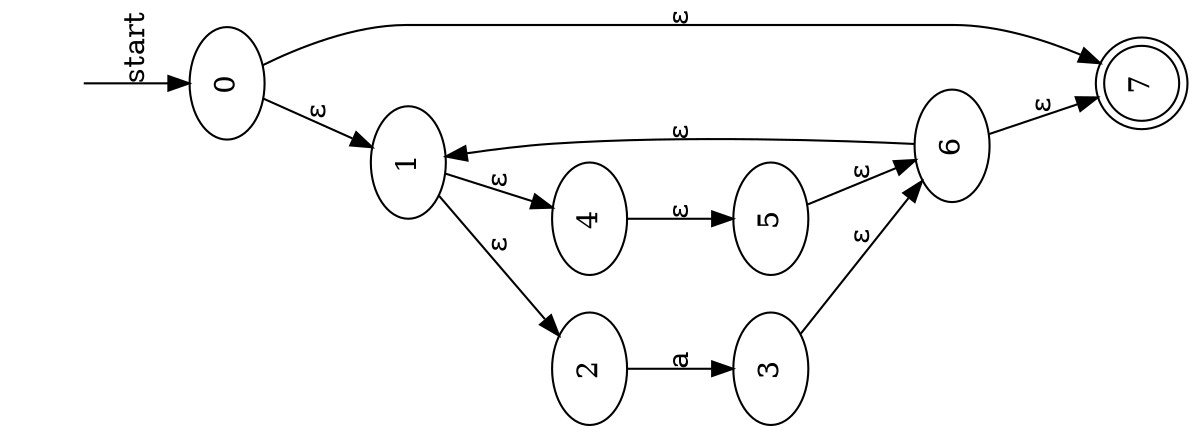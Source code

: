 digraph {
	graph [rotate=90]
	"" [shape=none style=invisible]
	"" -> 0 [label=start]
	1 [label=1]
	2 [label=2]
	3 [label=3]
	4 [label=4]
	5 [label=5]
	6 [label=6]
	7 [label=7 shape=doublecircle]
	0 -> 1 [label="ε"]
	0 -> 7 [label="ε"]
	1 -> 2 [label="ε"]
	1 -> 4 [label="ε"]
	2 -> 3 [label=a]
	4 -> 5 [label="ε"]
	3 -> 6 [label="ε"]
	5 -> 6 [label="ε"]
	6 -> 1 [label="ε"]
	6 -> 7 [label="ε"]
}

